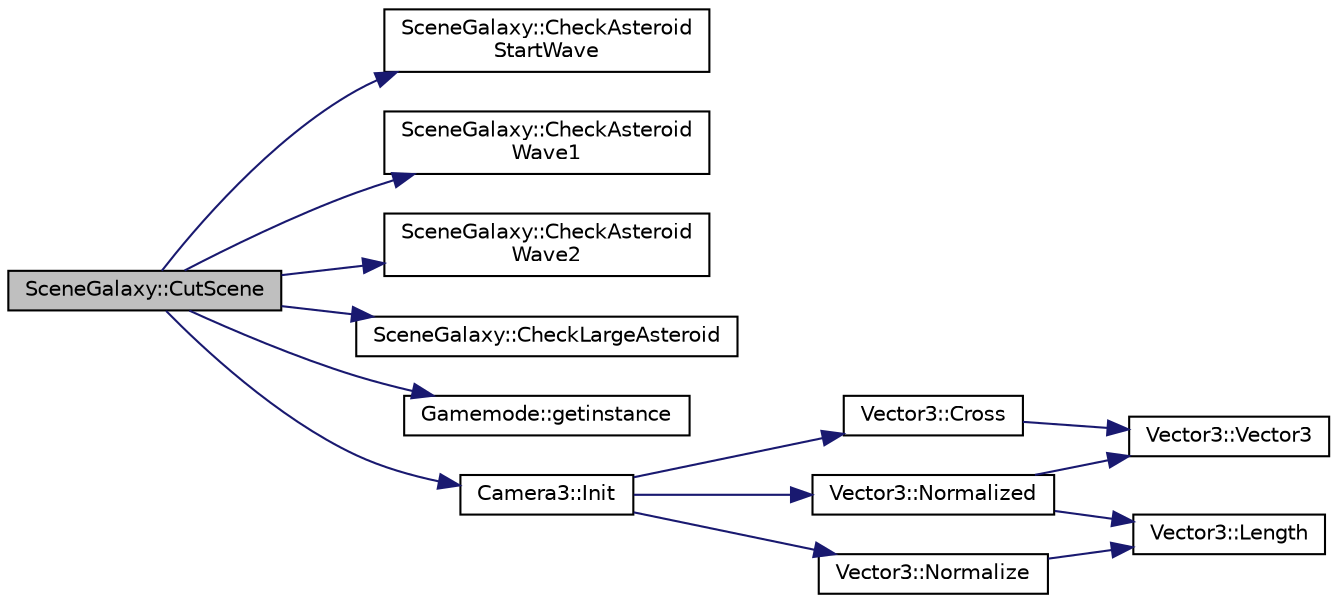 digraph "SceneGalaxy::CutScene"
{
  bgcolor="transparent";
  edge [fontname="Helvetica",fontsize="10",labelfontname="Helvetica",labelfontsize="10"];
  node [fontname="Helvetica",fontsize="10",shape=record];
  rankdir="LR";
  Node1 [label="SceneGalaxy::CutScene",height=0.2,width=0.4,color="black", fillcolor="grey75", style="filled", fontcolor="black"];
  Node1 -> Node2 [color="midnightblue",fontsize="10",style="solid",fontname="Helvetica"];
  Node2 [label="SceneGalaxy::CheckAsteroid\lStartWave",height=0.2,width=0.4,color="black",URL="$classSceneGalaxy.html#acccf25e9e8694ba361761418f88b0a7f",tooltip="SceneGalaxy CheckAsteroidStartWave function. "];
  Node1 -> Node3 [color="midnightblue",fontsize="10",style="solid",fontname="Helvetica"];
  Node3 [label="SceneGalaxy::CheckAsteroid\lWave1",height=0.2,width=0.4,color="black",URL="$classSceneGalaxy.html#a5f461f562535453e8b3fe9fc7b62b906",tooltip="SceneGalaxy CheckAsteroidWave1 function. "];
  Node1 -> Node4 [color="midnightblue",fontsize="10",style="solid",fontname="Helvetica"];
  Node4 [label="SceneGalaxy::CheckAsteroid\lWave2",height=0.2,width=0.4,color="black",URL="$classSceneGalaxy.html#af90d3d15c34567313a7d26ba2ef5a228",tooltip="SceneGalaxy CheckAsteoidWave2 function. "];
  Node1 -> Node5 [color="midnightblue",fontsize="10",style="solid",fontname="Helvetica"];
  Node5 [label="SceneGalaxy::CheckLargeAsteroid",height=0.2,width=0.4,color="black",URL="$classSceneGalaxy.html#a8a4b54b6e1d6cecd7f5872bd817e95ae",tooltip="SceneGalaxy CheckLargeAsteroid function. "];
  Node1 -> Node6 [color="midnightblue",fontsize="10",style="solid",fontname="Helvetica"];
  Node6 [label="Gamemode::getinstance",height=0.2,width=0.4,color="black",URL="$classGamemode.html#af47c19fec76ecf68cf2b13933572ec19"];
  Node1 -> Node7 [color="midnightblue",fontsize="10",style="solid",fontname="Helvetica"];
  Node7 [label="Camera3::Init",height=0.2,width=0.4,color="black",URL="$classCamera3.html#a19ed99e698e764c1da3a985cf75eb93f",tooltip="Camera3 initializer. "];
  Node7 -> Node8 [color="midnightblue",fontsize="10",style="solid",fontname="Helvetica"];
  Node8 [label="Vector3::Cross",height=0.2,width=0.4,color="black",URL="$structVector3.html#aa1cdc5357009b47fe585ddd61e263aad",tooltip="Cross product of 2 vectors. "];
  Node8 -> Node9 [color="midnightblue",fontsize="10",style="solid",fontname="Helvetica"];
  Node9 [label="Vector3::Vector3",height=0.2,width=0.4,color="black",URL="$structVector3.html#afa5e0c801fc2c8a820a54ea99302fe08",tooltip="Vector3 default constructor. "];
  Node7 -> Node10 [color="midnightblue",fontsize="10",style="solid",fontname="Helvetica"];
  Node10 [label="Vector3::Normalize",height=0.2,width=0.4,color="black",URL="$structVector3.html#aaef4f25a38878a640ab4a48002a7eff8",tooltip="Normalize this vector and return a reference to it. "];
  Node10 -> Node11 [color="midnightblue",fontsize="10",style="solid",fontname="Helvetica"];
  Node11 [label="Vector3::Length",height=0.2,width=0.4,color="black",URL="$structVector3.html#a200024a8442329de9a625ed58ffe7075",tooltip="Return length of vector. "];
  Node7 -> Node12 [color="midnightblue",fontsize="10",style="solid",fontname="Helvetica"];
  Node12 [label="Vector3::Normalized",height=0.2,width=0.4,color="black",URL="$structVector3.html#a2da0f00c5529bced69763320dac9c414",tooltip="Return a copy of this vector, normalized. "];
  Node12 -> Node11 [color="midnightblue",fontsize="10",style="solid",fontname="Helvetica"];
  Node12 -> Node9 [color="midnightblue",fontsize="10",style="solid",fontname="Helvetica"];
}
